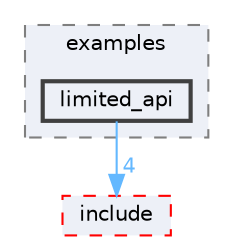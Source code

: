 digraph "env/lib/python3.12/site-packages/numpy/_core/tests/examples/limited_api"
{
 // LATEX_PDF_SIZE
  bgcolor="transparent";
  edge [fontname=Helvetica,fontsize=10,labelfontname=Helvetica,labelfontsize=10];
  node [fontname=Helvetica,fontsize=10,shape=box,height=0.2,width=0.4];
  compound=true
  subgraph clusterdir_e34d7d7d89f9f3f499dde2a31fd2edd8 {
    graph [ bgcolor="#edf0f7", pencolor="grey50", label="examples", fontname=Helvetica,fontsize=10 style="filled,dashed", URL="dir_e34d7d7d89f9f3f499dde2a31fd2edd8.html",tooltip=""]
  dir_815d9691659348eda6e53481a1023ef5 [label="limited_api", fillcolor="#edf0f7", color="grey25", style="filled,bold", URL="dir_815d9691659348eda6e53481a1023ef5.html",tooltip=""];
  }
  dir_c43e16c22095737fa24c5964672fc2f9 [label="include", fillcolor="#edf0f7", color="red", style="filled,dashed", URL="dir_c43e16c22095737fa24c5964672fc2f9.html",tooltip=""];
  dir_815d9691659348eda6e53481a1023ef5->dir_c43e16c22095737fa24c5964672fc2f9 [headlabel="4", labeldistance=1.5 headhref="dir_000276_000229.html" href="dir_000276_000229.html" color="steelblue1" fontcolor="steelblue1"];
}
